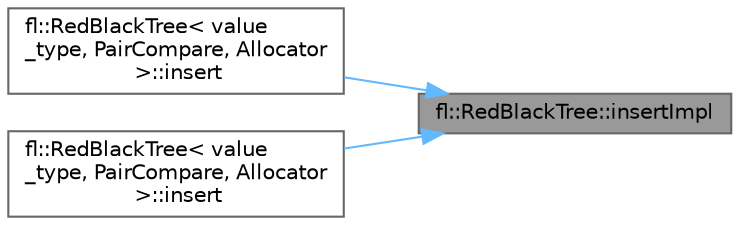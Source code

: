 digraph "fl::RedBlackTree::insertImpl"
{
 // INTERACTIVE_SVG=YES
 // LATEX_PDF_SIZE
  bgcolor="transparent";
  edge [fontname=Helvetica,fontsize=10,labelfontname=Helvetica,labelfontsize=10];
  node [fontname=Helvetica,fontsize=10,shape=box,height=0.2,width=0.4];
  rankdir="RL";
  Node1 [id="Node000001",label="fl::RedBlackTree::insertImpl",height=0.2,width=0.4,color="gray40", fillcolor="grey60", style="filled", fontcolor="black",tooltip=" "];
  Node1 -> Node2 [id="edge1_Node000001_Node000002",dir="back",color="steelblue1",style="solid",tooltip=" "];
  Node2 [id="Node000002",label="fl::RedBlackTree\< value\l_type, PairCompare, Allocator\l \>::insert",height=0.2,width=0.4,color="grey40", fillcolor="white", style="filled",URL="$dd/d28/classfl_1_1_red_black_tree_ad2a10107509f47d490f85d8ff61c79a3.html#ad2a10107509f47d490f85d8ff61c79a3",tooltip=" "];
  Node1 -> Node3 [id="edge2_Node000001_Node000003",dir="back",color="steelblue1",style="solid",tooltip=" "];
  Node3 [id="Node000003",label="fl::RedBlackTree\< value\l_type, PairCompare, Allocator\l \>::insert",height=0.2,width=0.4,color="grey40", fillcolor="white", style="filled",URL="$dd/d28/classfl_1_1_red_black_tree_aeed03067c4abe8578c8acfad8a6e75de.html#aeed03067c4abe8578c8acfad8a6e75de",tooltip=" "];
}
